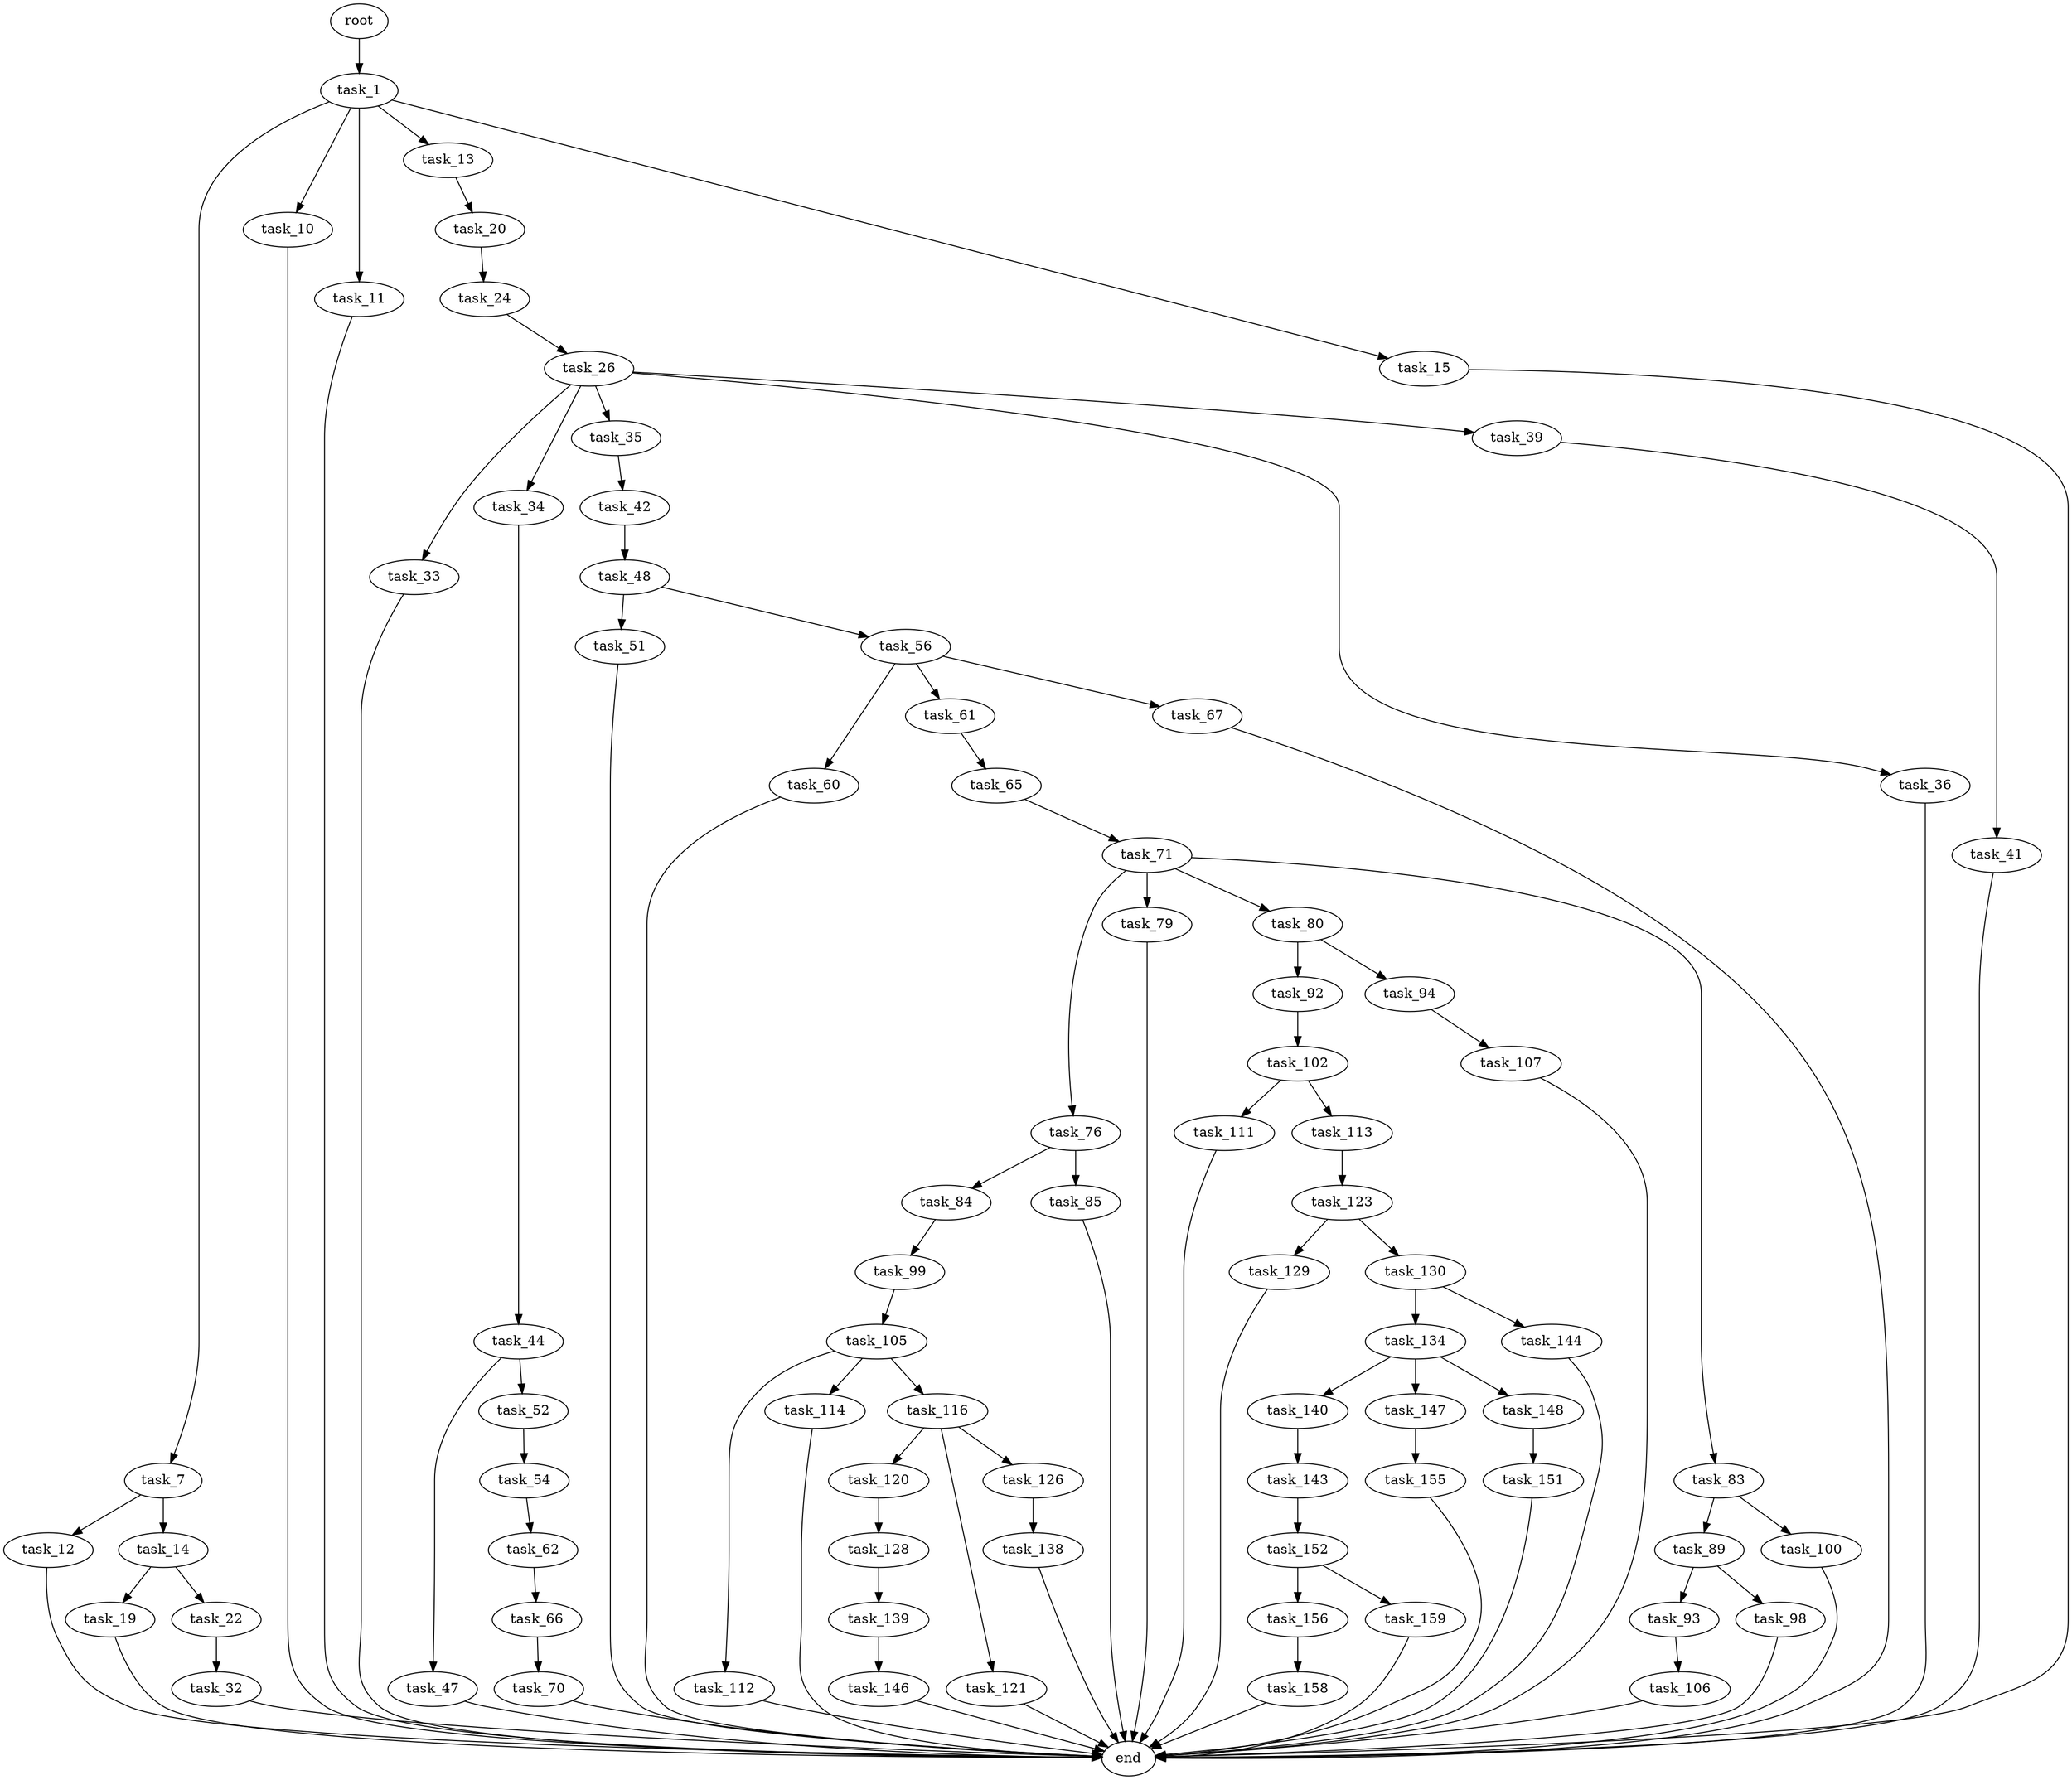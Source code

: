 digraph G {
  root [size="0.000000"];
  task_1 [size="665066635064.000000"];
  task_7 [size="5876487582.000000"];
  task_10 [size="782757789696.000000"];
  task_11 [size="432450657652.000000"];
  task_13 [size="28991029248.000000"];
  task_15 [size="804529383944.000000"];
  task_12 [size="25460712543.000000"];
  task_14 [size="7904431201.000000"];
  end [size="0.000000"];
  task_20 [size="396730542846.000000"];
  task_19 [size="68719476736.000000"];
  task_22 [size="4590819191.000000"];
  task_24 [size="16140738043.000000"];
  task_32 [size="18336779892.000000"];
  task_26 [size="28991029248.000000"];
  task_33 [size="22360265571.000000"];
  task_34 [size="158504067900.000000"];
  task_35 [size="41089859250.000000"];
  task_36 [size="3692233578.000000"];
  task_39 [size="4688470162.000000"];
  task_44 [size="1930986560.000000"];
  task_42 [size="280556440686.000000"];
  task_41 [size="15992787626.000000"];
  task_48 [size="10524306090.000000"];
  task_47 [size="390756533.000000"];
  task_52 [size="40590477243.000000"];
  task_51 [size="3560235811.000000"];
  task_56 [size="28819703291.000000"];
  task_54 [size="24669372991.000000"];
  task_62 [size="15386807008.000000"];
  task_60 [size="7208035090.000000"];
  task_61 [size="9360969749.000000"];
  task_67 [size="167689492182.000000"];
  task_65 [size="368293445632.000000"];
  task_66 [size="14943358630.000000"];
  task_71 [size="549755813888.000000"];
  task_70 [size="720487702900.000000"];
  task_76 [size="5228374633.000000"];
  task_79 [size="368293445632.000000"];
  task_80 [size="1367588644389.000000"];
  task_83 [size="51275860066.000000"];
  task_84 [size="28991029248.000000"];
  task_85 [size="13713230740.000000"];
  task_92 [size="384951696992.000000"];
  task_94 [size="20473782796.000000"];
  task_89 [size="1191713464147.000000"];
  task_100 [size="1073741824000.000000"];
  task_99 [size="1399777720.000000"];
  task_93 [size="296923422180.000000"];
  task_98 [size="712515831859.000000"];
  task_102 [size="13952011699.000000"];
  task_106 [size="33333695224.000000"];
  task_107 [size="187426546400.000000"];
  task_105 [size="134217728000.000000"];
  task_111 [size="840749558480.000000"];
  task_113 [size="28991029248.000000"];
  task_112 [size="1133269692013.000000"];
  task_114 [size="1376812502778.000000"];
  task_116 [size="14276692787.000000"];
  task_123 [size="5340891805.000000"];
  task_120 [size="461003917509.000000"];
  task_121 [size="47432647944.000000"];
  task_126 [size="28991029248.000000"];
  task_128 [size="1485700941.000000"];
  task_129 [size="449078517755.000000"];
  task_130 [size="134217728000.000000"];
  task_138 [size="558162280217.000000"];
  task_139 [size="31325214912.000000"];
  task_134 [size="24527950787.000000"];
  task_144 [size="782757789696.000000"];
  task_140 [size="477008951796.000000"];
  task_147 [size="127560543876.000000"];
  task_148 [size="382336194077.000000"];
  task_146 [size="291650165427.000000"];
  task_143 [size="291050151603.000000"];
  task_152 [size="1012440704922.000000"];
  task_155 [size="187406129700.000000"];
  task_151 [size="75121865572.000000"];
  task_156 [size="175561148686.000000"];
  task_159 [size="28991029248.000000"];
  task_158 [size="30781072138.000000"];

  root -> task_1 [size="1.000000"];
  task_1 -> task_7 [size="536870912.000000"];
  task_1 -> task_10 [size="536870912.000000"];
  task_1 -> task_11 [size="536870912.000000"];
  task_1 -> task_13 [size="536870912.000000"];
  task_1 -> task_15 [size="536870912.000000"];
  task_7 -> task_12 [size="209715200.000000"];
  task_7 -> task_14 [size="209715200.000000"];
  task_10 -> end [size="1.000000"];
  task_11 -> end [size="1.000000"];
  task_13 -> task_20 [size="75497472.000000"];
  task_15 -> end [size="1.000000"];
  task_12 -> end [size="1.000000"];
  task_14 -> task_19 [size="209715200.000000"];
  task_14 -> task_22 [size="209715200.000000"];
  task_20 -> task_24 [size="679477248.000000"];
  task_19 -> end [size="1.000000"];
  task_22 -> task_32 [size="75497472.000000"];
  task_24 -> task_26 [size="301989888.000000"];
  task_32 -> end [size="1.000000"];
  task_26 -> task_33 [size="75497472.000000"];
  task_26 -> task_34 [size="75497472.000000"];
  task_26 -> task_35 [size="75497472.000000"];
  task_26 -> task_36 [size="75497472.000000"];
  task_26 -> task_39 [size="75497472.000000"];
  task_33 -> end [size="1.000000"];
  task_34 -> task_44 [size="134217728.000000"];
  task_35 -> task_42 [size="75497472.000000"];
  task_36 -> end [size="1.000000"];
  task_39 -> task_41 [size="134217728.000000"];
  task_44 -> task_47 [size="209715200.000000"];
  task_44 -> task_52 [size="209715200.000000"];
  task_42 -> task_48 [size="209715200.000000"];
  task_41 -> end [size="1.000000"];
  task_48 -> task_51 [size="411041792.000000"];
  task_48 -> task_56 [size="411041792.000000"];
  task_47 -> end [size="1.000000"];
  task_52 -> task_54 [size="75497472.000000"];
  task_51 -> end [size="1.000000"];
  task_56 -> task_60 [size="75497472.000000"];
  task_56 -> task_61 [size="75497472.000000"];
  task_56 -> task_67 [size="75497472.000000"];
  task_54 -> task_62 [size="838860800.000000"];
  task_62 -> task_66 [size="75497472.000000"];
  task_60 -> end [size="1.000000"];
  task_61 -> task_65 [size="301989888.000000"];
  task_67 -> end [size="1.000000"];
  task_65 -> task_71 [size="411041792.000000"];
  task_66 -> task_70 [size="536870912.000000"];
  task_71 -> task_76 [size="536870912.000000"];
  task_71 -> task_79 [size="536870912.000000"];
  task_71 -> task_80 [size="536870912.000000"];
  task_71 -> task_83 [size="536870912.000000"];
  task_70 -> end [size="1.000000"];
  task_76 -> task_84 [size="301989888.000000"];
  task_76 -> task_85 [size="301989888.000000"];
  task_79 -> end [size="1.000000"];
  task_80 -> task_92 [size="838860800.000000"];
  task_80 -> task_94 [size="838860800.000000"];
  task_83 -> task_89 [size="838860800.000000"];
  task_83 -> task_100 [size="838860800.000000"];
  task_84 -> task_99 [size="75497472.000000"];
  task_85 -> end [size="1.000000"];
  task_92 -> task_102 [size="301989888.000000"];
  task_94 -> task_107 [size="411041792.000000"];
  task_89 -> task_93 [size="838860800.000000"];
  task_89 -> task_98 [size="838860800.000000"];
  task_100 -> end [size="1.000000"];
  task_99 -> task_105 [size="134217728.000000"];
  task_93 -> task_106 [size="411041792.000000"];
  task_98 -> end [size="1.000000"];
  task_102 -> task_111 [size="301989888.000000"];
  task_102 -> task_113 [size="301989888.000000"];
  task_106 -> end [size="1.000000"];
  task_107 -> end [size="1.000000"];
  task_105 -> task_112 [size="209715200.000000"];
  task_105 -> task_114 [size="209715200.000000"];
  task_105 -> task_116 [size="209715200.000000"];
  task_111 -> end [size="1.000000"];
  task_113 -> task_123 [size="75497472.000000"];
  task_112 -> end [size="1.000000"];
  task_114 -> end [size="1.000000"];
  task_116 -> task_120 [size="411041792.000000"];
  task_116 -> task_121 [size="411041792.000000"];
  task_116 -> task_126 [size="411041792.000000"];
  task_123 -> task_129 [size="411041792.000000"];
  task_123 -> task_130 [size="411041792.000000"];
  task_120 -> task_128 [size="838860800.000000"];
  task_121 -> end [size="1.000000"];
  task_126 -> task_138 [size="75497472.000000"];
  task_128 -> task_139 [size="33554432.000000"];
  task_129 -> end [size="1.000000"];
  task_130 -> task_134 [size="209715200.000000"];
  task_130 -> task_144 [size="209715200.000000"];
  task_138 -> end [size="1.000000"];
  task_139 -> task_146 [size="75497472.000000"];
  task_134 -> task_140 [size="411041792.000000"];
  task_134 -> task_147 [size="411041792.000000"];
  task_134 -> task_148 [size="411041792.000000"];
  task_144 -> end [size="1.000000"];
  task_140 -> task_143 [size="536870912.000000"];
  task_147 -> task_155 [size="134217728.000000"];
  task_148 -> task_151 [size="301989888.000000"];
  task_146 -> end [size="1.000000"];
  task_143 -> task_152 [size="209715200.000000"];
  task_152 -> task_156 [size="679477248.000000"];
  task_152 -> task_159 [size="679477248.000000"];
  task_155 -> end [size="1.000000"];
  task_151 -> end [size="1.000000"];
  task_156 -> task_158 [size="209715200.000000"];
  task_159 -> end [size="1.000000"];
  task_158 -> end [size="1.000000"];
}
